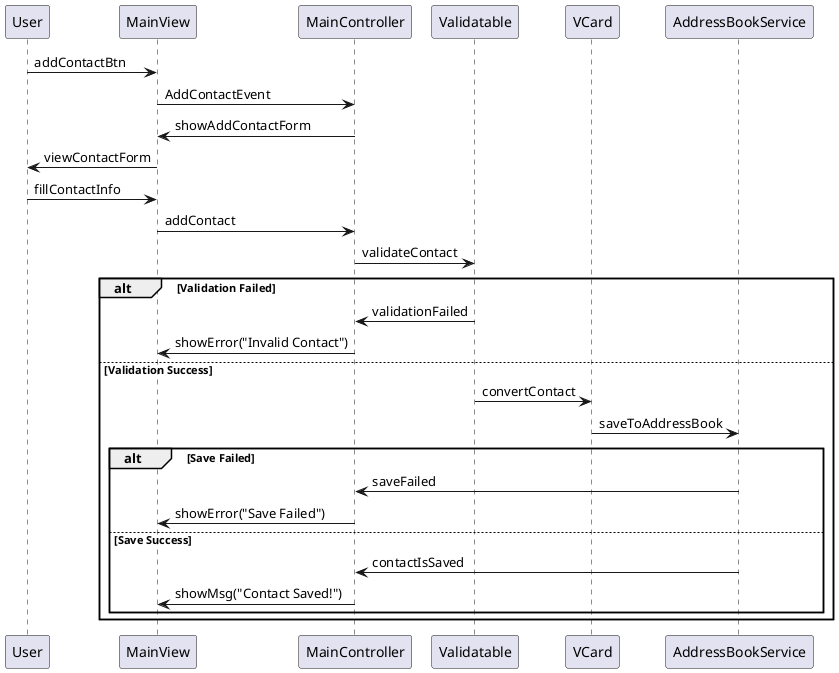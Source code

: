 @startuml

User -> MainView: addContactBtn
MainView -> MainController: AddContactEvent
MainController -> MainView: showAddContactForm
MainView -> User: viewContactForm
User -> MainView: fillContactInfo
MainView -> MainController: addContact
MainController -> Validatable: validateContact

alt Validation Failed
  Validatable -> MainController: validationFailed
  MainController -> MainView: showError("Invalid Contact")
else Validation Success
  Validatable -> VCard: convertContact
  VCard -> AddressBookService: saveToAddressBook
  
  alt Save Failed
    AddressBookService -> MainController: saveFailed
    MainController -> MainView: showError("Save Failed")
  else Save Success
    AddressBookService -> MainController: contactIsSaved
    MainController -> MainView: showMsg("Contact Saved!")
  end
end

@enduml
